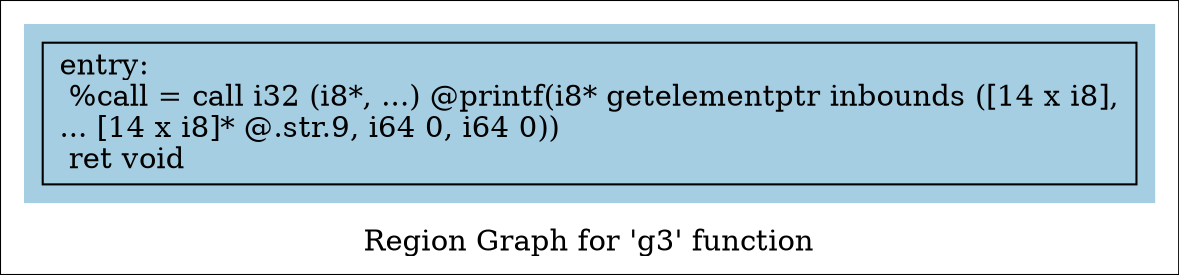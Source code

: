 digraph "Region Graph for 'g3' function" {
	label="Region Graph for 'g3' function";

	Node0x246ecd0 [shape=record,label="{entry:\l  %call = call i32 (i8*, ...) @printf(i8* getelementptr inbounds ([14 x i8],\l... [14 x i8]* @.str.9, i64 0, i64 0))\l  ret void\l}"];
	colorscheme = "paired12"
        subgraph cluster_0x2473750 {
          label = "";
          style = filled;
          color = 1
          Node0x246ecd0;
        }
}

